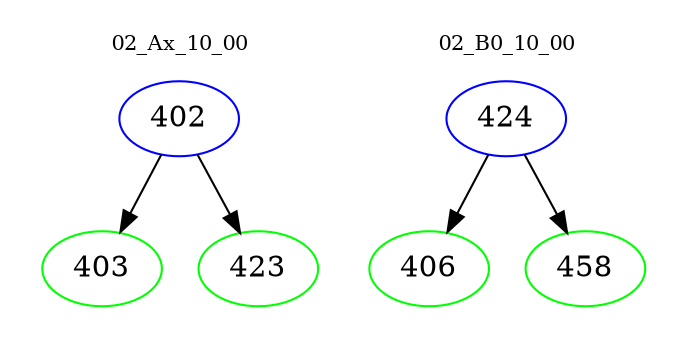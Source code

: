 digraph{
subgraph cluster_0 {
color = white
label = "02_Ax_10_00";
fontsize=10;
T0_402 [label="402", color="blue"]
T0_402 -> T0_403 [color="black"]
T0_403 [label="403", color="green"]
T0_402 -> T0_423 [color="black"]
T0_423 [label="423", color="green"]
}
subgraph cluster_1 {
color = white
label = "02_B0_10_00";
fontsize=10;
T1_424 [label="424", color="blue"]
T1_424 -> T1_406 [color="black"]
T1_406 [label="406", color="green"]
T1_424 -> T1_458 [color="black"]
T1_458 [label="458", color="green"]
}
}
